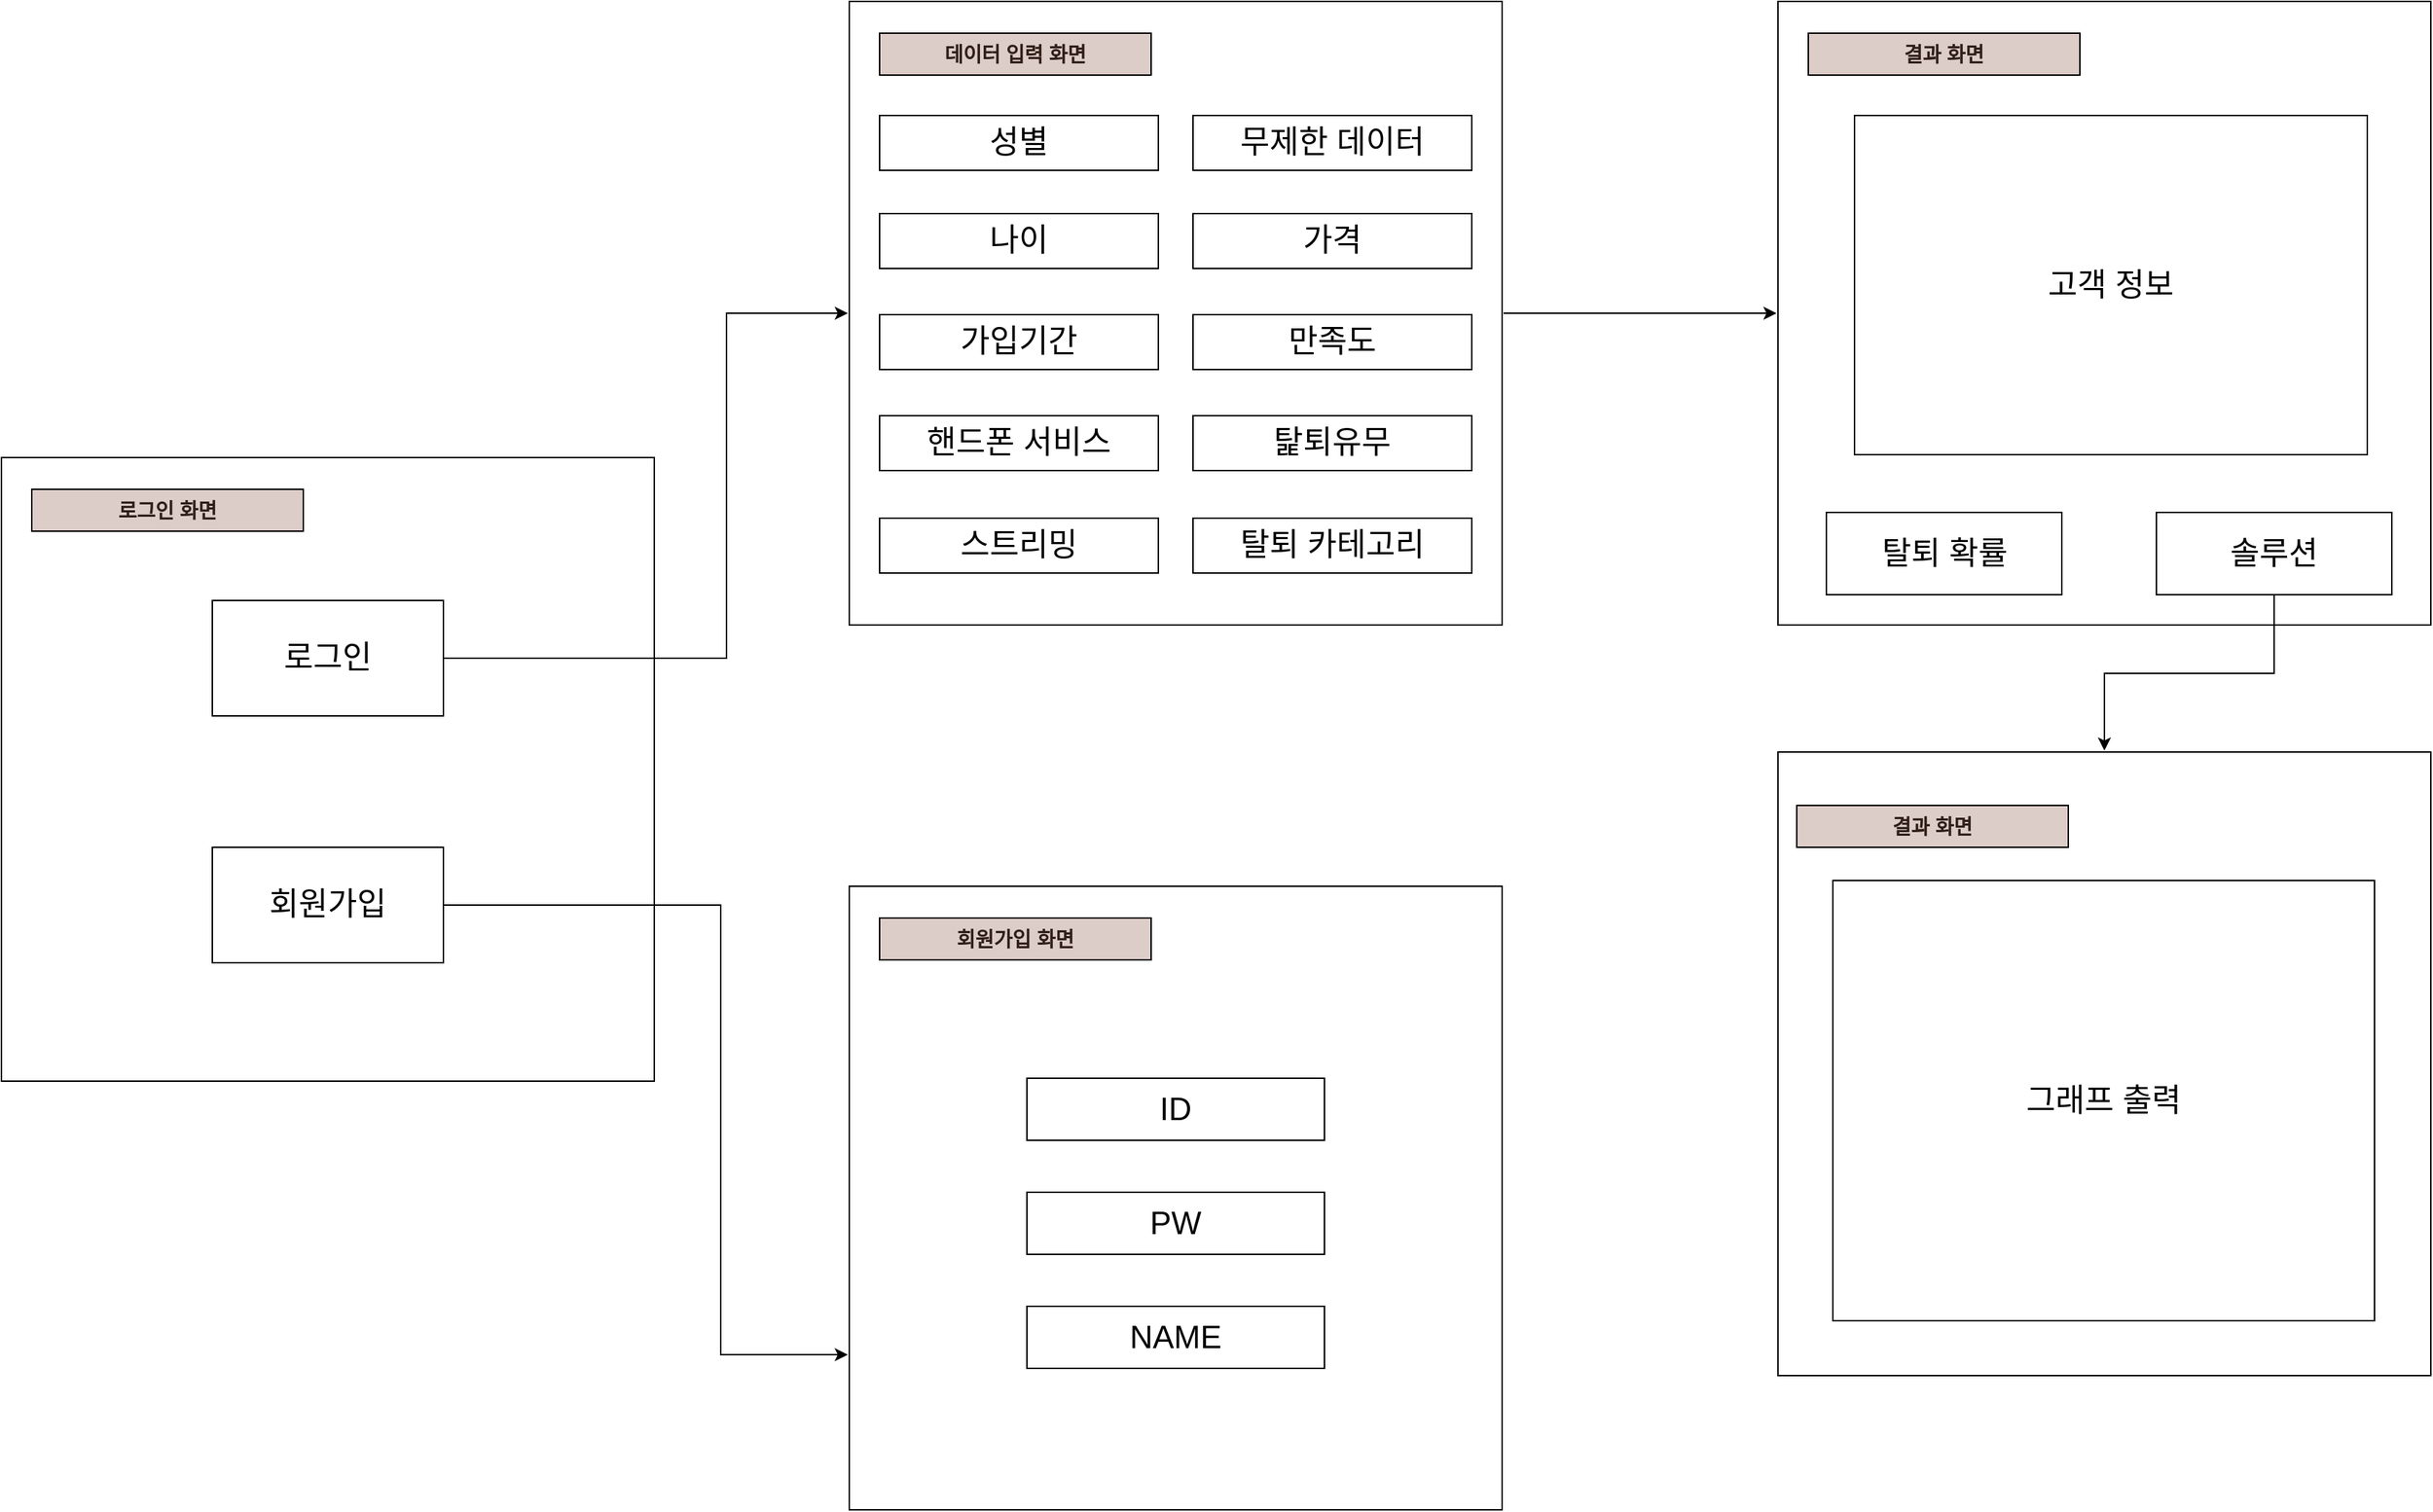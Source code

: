 <mxfile version="24.6.4" type="device">
  <diagram id="zbA4TlJG3g1XVzoMGHcV" name="페이지-2">
    <mxGraphModel dx="1874" dy="3395" grid="0" gridSize="10" guides="1" tooltips="1" connect="1" arrows="1" fold="1" page="1" pageScale="1" pageWidth="827" pageHeight="1169" background="none" math="0" shadow="0">
      <root>
        <mxCell id="0" />
        <mxCell id="1" parent="0" />
        <mxCell id="f_UGPIfBSlGJHwif54rb-24" value="" style="rounded=0;whiteSpace=wrap;html=1;fillColor=none;perimeterSpacing=1;" parent="1" vertex="1">
          <mxGeometry x="162" y="226" width="452" height="432" as="geometry" />
        </mxCell>
        <mxCell id="f_UGPIfBSlGJHwif54rb-26" value="&lt;font color=&quot;#301e18&quot;&gt;&lt;span style=&quot;font-size: 14px;&quot;&gt;&lt;b&gt;로그인 화면&lt;/b&gt;&lt;/span&gt;&lt;/font&gt;" style="rounded=0;whiteSpace=wrap;html=1;align=center;fillColor=#DDCDC8;" parent="1" vertex="1">
          <mxGeometry x="183" y="248" width="188" height="29" as="geometry" />
        </mxCell>
        <mxCell id="tLEjUhLMWZMFQCrFyKaJ-16" style="edgeStyle=orthogonalEdgeStyle;rounded=0;orthogonalLoop=1;jettySize=auto;html=1;entryX=0;entryY=0.5;entryDx=0;entryDy=0;" edge="1" parent="1" source="f_UGPIfBSlGJHwif54rb-27" target="tLEjUhLMWZMFQCrFyKaJ-4">
          <mxGeometry relative="1" as="geometry">
            <Array as="points">
              <mxPoint x="664" y="365" />
              <mxPoint x="664" y="126" />
            </Array>
          </mxGeometry>
        </mxCell>
        <mxCell id="f_UGPIfBSlGJHwif54rb-27" value="&lt;font style=&quot;font-size: 22px;&quot;&gt;로그인&lt;/font&gt;" style="rounded=0;whiteSpace=wrap;html=1;" parent="1" vertex="1">
          <mxGeometry x="308" y="325" width="160" height="80" as="geometry" />
        </mxCell>
        <mxCell id="tLEjUhLMWZMFQCrFyKaJ-14" style="edgeStyle=orthogonalEdgeStyle;rounded=0;orthogonalLoop=1;jettySize=auto;html=1;entryX=0;entryY=0.75;entryDx=0;entryDy=0;" edge="1" parent="1" source="tLEjUhLMWZMFQCrFyKaJ-2" target="tLEjUhLMWZMFQCrFyKaJ-8">
          <mxGeometry relative="1" as="geometry">
            <Array as="points">
              <mxPoint x="660" y="536" />
              <mxPoint x="660" y="847" />
            </Array>
          </mxGeometry>
        </mxCell>
        <mxCell id="tLEjUhLMWZMFQCrFyKaJ-2" value="&lt;font style=&quot;font-size: 22px;&quot;&gt;회원가입&lt;/font&gt;" style="rounded=0;whiteSpace=wrap;html=1;" vertex="1" parent="1">
          <mxGeometry x="308" y="496" width="160" height="80" as="geometry" />
        </mxCell>
        <mxCell id="tLEjUhLMWZMFQCrFyKaJ-39" style="edgeStyle=orthogonalEdgeStyle;rounded=0;orthogonalLoop=1;jettySize=auto;html=1;entryX=0;entryY=0.5;entryDx=0;entryDy=0;" edge="1" parent="1" source="tLEjUhLMWZMFQCrFyKaJ-4" target="tLEjUhLMWZMFQCrFyKaJ-35">
          <mxGeometry relative="1" as="geometry" />
        </mxCell>
        <mxCell id="tLEjUhLMWZMFQCrFyKaJ-4" value="" style="rounded=0;whiteSpace=wrap;html=1;fillColor=none;perimeterSpacing=1;" vertex="1" parent="1">
          <mxGeometry x="749" y="-90" width="452" height="432" as="geometry" />
        </mxCell>
        <mxCell id="tLEjUhLMWZMFQCrFyKaJ-5" value="&lt;font color=&quot;#301e18&quot;&gt;&lt;span style=&quot;font-size: 14px;&quot;&gt;&lt;b&gt;데이터 입력 화면&lt;/b&gt;&lt;/span&gt;&lt;/font&gt;" style="rounded=0;whiteSpace=wrap;html=1;align=center;fillColor=#DDCDC8;" vertex="1" parent="1">
          <mxGeometry x="770" y="-68" width="188" height="29" as="geometry" />
        </mxCell>
        <mxCell id="tLEjUhLMWZMFQCrFyKaJ-6" value="&lt;font style=&quot;font-size: 22px;&quot;&gt;성별&lt;/font&gt;" style="rounded=0;whiteSpace=wrap;html=1;" vertex="1" parent="1">
          <mxGeometry x="770" y="-11" width="193" height="38" as="geometry" />
        </mxCell>
        <mxCell id="tLEjUhLMWZMFQCrFyKaJ-8" value="" style="rounded=0;whiteSpace=wrap;html=1;fillColor=none;perimeterSpacing=1;" vertex="1" parent="1">
          <mxGeometry x="749" y="523" width="452" height="432" as="geometry" />
        </mxCell>
        <mxCell id="tLEjUhLMWZMFQCrFyKaJ-9" value="&lt;font color=&quot;#301e18&quot;&gt;&lt;span style=&quot;font-size: 14px;&quot;&gt;&lt;b&gt;회원가입 화면&lt;/b&gt;&lt;/span&gt;&lt;/font&gt;" style="rounded=0;whiteSpace=wrap;html=1;align=center;fillColor=#DDCDC8;" vertex="1" parent="1">
          <mxGeometry x="770" y="545" width="188" height="29" as="geometry" />
        </mxCell>
        <mxCell id="tLEjUhLMWZMFQCrFyKaJ-10" value="&lt;span style=&quot;font-size: 22px;&quot;&gt;ID&lt;/span&gt;" style="rounded=0;whiteSpace=wrap;html=1;" vertex="1" parent="1">
          <mxGeometry x="872" y="656" width="206" height="43" as="geometry" />
        </mxCell>
        <mxCell id="tLEjUhLMWZMFQCrFyKaJ-12" value="&lt;span style=&quot;font-size: 22px;&quot;&gt;PW&lt;/span&gt;" style="rounded=0;whiteSpace=wrap;html=1;" vertex="1" parent="1">
          <mxGeometry x="872" y="735" width="206" height="43" as="geometry" />
        </mxCell>
        <mxCell id="tLEjUhLMWZMFQCrFyKaJ-13" value="&lt;span style=&quot;font-size: 22px;&quot;&gt;NAME&lt;/span&gt;" style="rounded=0;whiteSpace=wrap;html=1;" vertex="1" parent="1">
          <mxGeometry x="872" y="814" width="206" height="43" as="geometry" />
        </mxCell>
        <mxCell id="tLEjUhLMWZMFQCrFyKaJ-26" value="&lt;font style=&quot;font-size: 22px;&quot;&gt;나이&lt;/font&gt;" style="rounded=0;whiteSpace=wrap;html=1;" vertex="1" parent="1">
          <mxGeometry x="770" y="57" width="193" height="38" as="geometry" />
        </mxCell>
        <mxCell id="tLEjUhLMWZMFQCrFyKaJ-27" value="&lt;font style=&quot;font-size: 22px;&quot;&gt;가입기간&lt;/font&gt;" style="rounded=0;whiteSpace=wrap;html=1;" vertex="1" parent="1">
          <mxGeometry x="770" y="127" width="193" height="38" as="geometry" />
        </mxCell>
        <mxCell id="tLEjUhLMWZMFQCrFyKaJ-28" value="&lt;font style=&quot;font-size: 22px;&quot;&gt;핸드폰 서비스&lt;/font&gt;" style="rounded=0;whiteSpace=wrap;html=1;" vertex="1" parent="1">
          <mxGeometry x="770" y="197" width="193" height="38" as="geometry" />
        </mxCell>
        <mxCell id="tLEjUhLMWZMFQCrFyKaJ-29" value="&lt;font style=&quot;font-size: 22px;&quot;&gt;스트리밍&lt;/font&gt;" style="rounded=0;whiteSpace=wrap;html=1;" vertex="1" parent="1">
          <mxGeometry x="770" y="268" width="193" height="38" as="geometry" />
        </mxCell>
        <mxCell id="tLEjUhLMWZMFQCrFyKaJ-30" value="&lt;font style=&quot;font-size: 22px;&quot;&gt;무제한 데이터&lt;/font&gt;" style="rounded=0;whiteSpace=wrap;html=1;" vertex="1" parent="1">
          <mxGeometry x="987" y="-11" width="193" height="38" as="geometry" />
        </mxCell>
        <mxCell id="tLEjUhLMWZMFQCrFyKaJ-31" value="&lt;font style=&quot;font-size: 22px;&quot;&gt;가격&lt;/font&gt;" style="rounded=0;whiteSpace=wrap;html=1;" vertex="1" parent="1">
          <mxGeometry x="987" y="57" width="193" height="38" as="geometry" />
        </mxCell>
        <mxCell id="tLEjUhLMWZMFQCrFyKaJ-32" value="&lt;font style=&quot;font-size: 22px;&quot;&gt;만족도&lt;/font&gt;" style="rounded=0;whiteSpace=wrap;html=1;" vertex="1" parent="1">
          <mxGeometry x="987" y="127" width="193" height="38" as="geometry" />
        </mxCell>
        <mxCell id="tLEjUhLMWZMFQCrFyKaJ-33" value="&lt;font style=&quot;font-size: 22px;&quot;&gt;탍퇴유무&lt;/font&gt;" style="rounded=0;whiteSpace=wrap;html=1;" vertex="1" parent="1">
          <mxGeometry x="987" y="197" width="193" height="38" as="geometry" />
        </mxCell>
        <mxCell id="tLEjUhLMWZMFQCrFyKaJ-34" value="&lt;font style=&quot;font-size: 22px;&quot;&gt;탈퇴 카테고리&lt;/font&gt;" style="rounded=0;whiteSpace=wrap;html=1;" vertex="1" parent="1">
          <mxGeometry x="987" y="268" width="193" height="38" as="geometry" />
        </mxCell>
        <mxCell id="tLEjUhLMWZMFQCrFyKaJ-35" value="" style="rounded=0;whiteSpace=wrap;html=1;fillColor=none;perimeterSpacing=1;" vertex="1" parent="1">
          <mxGeometry x="1392" y="-90" width="452" height="432" as="geometry" />
        </mxCell>
        <mxCell id="tLEjUhLMWZMFQCrFyKaJ-36" value="&lt;font color=&quot;#301e18&quot;&gt;&lt;span style=&quot;font-size: 14px;&quot;&gt;&lt;b&gt;결과 화면&lt;/b&gt;&lt;/span&gt;&lt;/font&gt;" style="rounded=0;whiteSpace=wrap;html=1;align=center;fillColor=#DDCDC8;" vertex="1" parent="1">
          <mxGeometry x="1413" y="-68" width="188" height="29" as="geometry" />
        </mxCell>
        <mxCell id="tLEjUhLMWZMFQCrFyKaJ-37" value="&lt;font style=&quot;font-size: 22px;&quot;&gt;탈퇴 확률&lt;/font&gt;" style="rounded=0;whiteSpace=wrap;html=1;" vertex="1" parent="1">
          <mxGeometry x="1425.5" y="264" width="163" height="57" as="geometry" />
        </mxCell>
        <mxCell id="tLEjUhLMWZMFQCrFyKaJ-41" value="&lt;font style=&quot;font-size: 22px;&quot;&gt;고객 정보&lt;/font&gt;" style="rounded=0;whiteSpace=wrap;html=1;" vertex="1" parent="1">
          <mxGeometry x="1445" y="-11" width="355" height="235" as="geometry" />
        </mxCell>
        <mxCell id="tLEjUhLMWZMFQCrFyKaJ-44" style="edgeStyle=orthogonalEdgeStyle;rounded=0;orthogonalLoop=1;jettySize=auto;html=1;" edge="1" parent="1" source="tLEjUhLMWZMFQCrFyKaJ-42" target="tLEjUhLMWZMFQCrFyKaJ-43">
          <mxGeometry relative="1" as="geometry" />
        </mxCell>
        <mxCell id="tLEjUhLMWZMFQCrFyKaJ-42" value="&lt;font style=&quot;font-size: 22px;&quot;&gt;솔루션&lt;/font&gt;" style="rounded=0;whiteSpace=wrap;html=1;" vertex="1" parent="1">
          <mxGeometry x="1654" y="264" width="163" height="57" as="geometry" />
        </mxCell>
        <mxCell id="tLEjUhLMWZMFQCrFyKaJ-43" value="" style="rounded=0;whiteSpace=wrap;html=1;fillColor=none;perimeterSpacing=1;" vertex="1" parent="1">
          <mxGeometry x="1392" y="430" width="452" height="432" as="geometry" />
        </mxCell>
        <mxCell id="tLEjUhLMWZMFQCrFyKaJ-45" value="&lt;font color=&quot;#301e18&quot;&gt;&lt;span style=&quot;font-size: 14px;&quot;&gt;&lt;b&gt;결과 화면&lt;/b&gt;&lt;/span&gt;&lt;/font&gt;" style="rounded=0;whiteSpace=wrap;html=1;align=center;fillColor=#DDCDC8;" vertex="1" parent="1">
          <mxGeometry x="1405" y="467" width="188" height="29" as="geometry" />
        </mxCell>
        <mxCell id="tLEjUhLMWZMFQCrFyKaJ-46" value="&lt;font style=&quot;font-size: 22px;&quot;&gt;그래프 출력&lt;/font&gt;" style="rounded=0;whiteSpace=wrap;html=1;" vertex="1" parent="1">
          <mxGeometry x="1430" y="519" width="375" height="305" as="geometry" />
        </mxCell>
      </root>
    </mxGraphModel>
  </diagram>
</mxfile>

